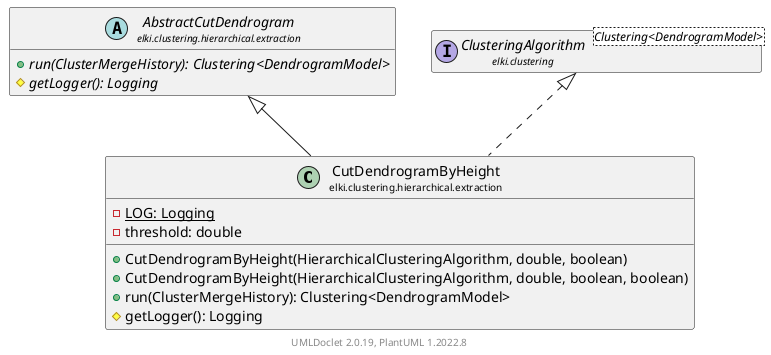 @startuml
    remove .*\.(Instance|Par|Parameterizer|Factory)$
    set namespaceSeparator none
    hide empty fields
    hide empty methods

    class "<size:14>CutDendrogramByHeight\n<size:10>elki.clustering.hierarchical.extraction" as elki.clustering.hierarchical.extraction.CutDendrogramByHeight [[CutDendrogramByHeight.html]] {
        {static} -LOG: Logging
        -threshold: double
        +CutDendrogramByHeight(HierarchicalClusteringAlgorithm, double, boolean)
        +CutDendrogramByHeight(HierarchicalClusteringAlgorithm, double, boolean, boolean)
        +run(ClusterMergeHistory): Clustering<DendrogramModel>
        #getLogger(): Logging
    }

    abstract class "<size:14>AbstractCutDendrogram\n<size:10>elki.clustering.hierarchical.extraction" as elki.clustering.hierarchical.extraction.AbstractCutDendrogram [[AbstractCutDendrogram.html]] {
        {abstract} +run(ClusterMergeHistory): Clustering<DendrogramModel>
        {abstract} #getLogger(): Logging
    }
    interface "<size:14>ClusteringAlgorithm\n<size:10>elki.clustering" as elki.clustering.ClusteringAlgorithm<Clustering<DendrogramModel>> [[../../ClusteringAlgorithm.html]]
    class "<size:14>CutDendrogramByHeight.Instance\n<size:10>elki.clustering.hierarchical.extraction" as elki.clustering.hierarchical.extraction.CutDendrogramByHeight.Instance [[CutDendrogramByHeight.Instance.html]]
    class "<size:14>CutDendrogramByHeight.Par\n<size:10>elki.clustering.hierarchical.extraction" as elki.clustering.hierarchical.extraction.CutDendrogramByHeight.Par [[CutDendrogramByHeight.Par.html]]

    elki.clustering.hierarchical.extraction.AbstractCutDendrogram <|-- elki.clustering.hierarchical.extraction.CutDendrogramByHeight
    elki.clustering.ClusteringAlgorithm <|.. elki.clustering.hierarchical.extraction.CutDendrogramByHeight
    elki.clustering.hierarchical.extraction.CutDendrogramByHeight +-- elki.clustering.hierarchical.extraction.CutDendrogramByHeight.Instance
    elki.clustering.hierarchical.extraction.CutDendrogramByHeight +-- elki.clustering.hierarchical.extraction.CutDendrogramByHeight.Par

    center footer UMLDoclet 2.0.19, PlantUML 1.2022.8
@enduml

